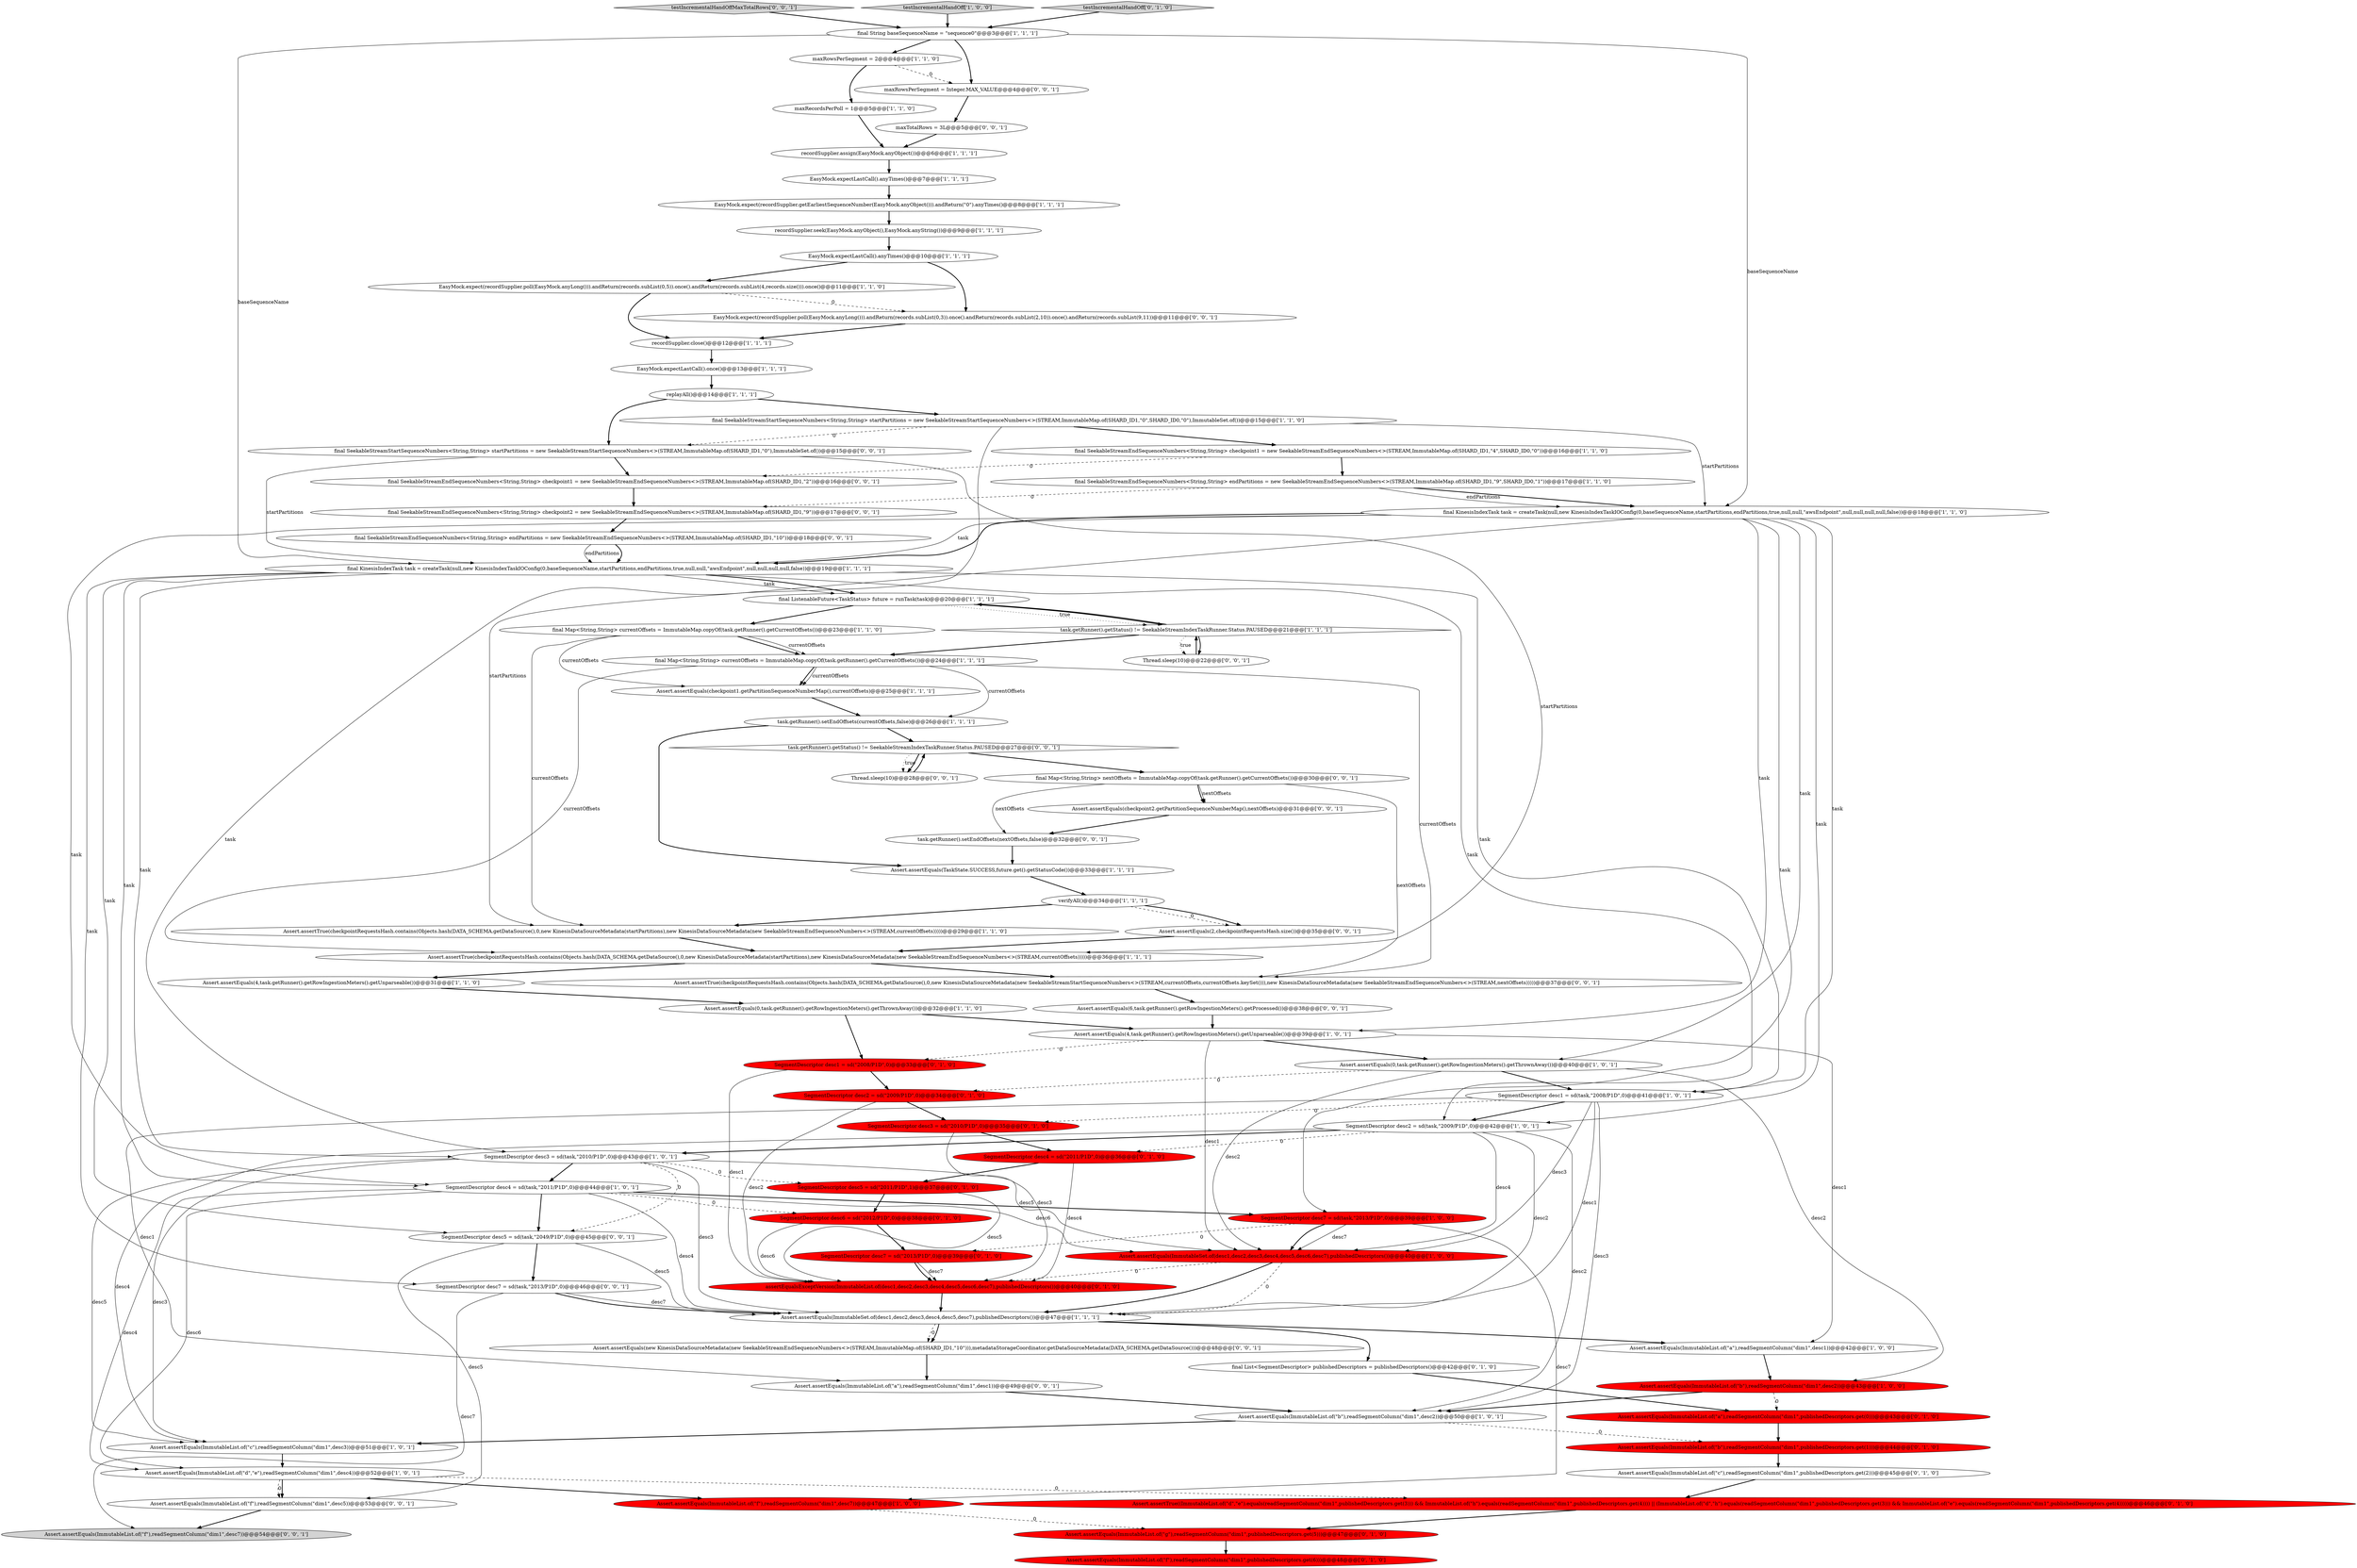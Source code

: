 digraph {
10 [style = filled, label = "final KinesisIndexTask task = createTask(null,new KinesisIndexTaskIOConfig(0,baseSequenceName,startPartitions,endPartitions,true,null,null,\"awsEndpoint\",null,null,null,null,false))@@@18@@@['1', '1', '0']", fillcolor = white, shape = ellipse image = "AAA0AAABBB1BBB"];
78 [style = filled, label = "SegmentDescriptor desc7 = sd(task,\"2013/P1D\",0)@@@46@@@['0', '0', '1']", fillcolor = white, shape = ellipse image = "AAA0AAABBB3BBB"];
7 [style = filled, label = "Assert.assertTrue(checkpointRequestsHash.contains(Objects.hash(DATA_SCHEMA.getDataSource(),0,new KinesisDataSourceMetadata(startPartitions),new KinesisDataSourceMetadata(new SeekableStreamEndSequenceNumbers<>(STREAM,currentOffsets)))))@@@29@@@['1', '1', '0']", fillcolor = white, shape = ellipse image = "AAA0AAABBB1BBB"];
66 [style = filled, label = "Thread.sleep(10)@@@22@@@['0', '0', '1']", fillcolor = white, shape = ellipse image = "AAA0AAABBB3BBB"];
55 [style = filled, label = "Assert.assertEquals(ImmutableList.of(\"c\"),readSegmentColumn(\"dim1\",publishedDescriptors.get(2)))@@@45@@@['0', '1', '0']", fillcolor = white, shape = ellipse image = "AAA0AAABBB2BBB"];
56 [style = filled, label = "SegmentDescriptor desc1 = sd(\"2008/P1D\",0)@@@33@@@['0', '1', '0']", fillcolor = red, shape = ellipse image = "AAA1AAABBB2BBB"];
72 [style = filled, label = "Assert.assertEquals(ImmutableList.of(\"a\"),readSegmentColumn(\"dim1\",desc1))@@@49@@@['0', '0', '1']", fillcolor = white, shape = ellipse image = "AAA0AAABBB3BBB"];
8 [style = filled, label = "verifyAll()@@@34@@@['1', '1', '1']", fillcolor = white, shape = ellipse image = "AAA0AAABBB1BBB"];
12 [style = filled, label = "final SeekableStreamEndSequenceNumbers<String,String> endPartitions = new SeekableStreamEndSequenceNumbers<>(STREAM,ImmutableMap.of(SHARD_ID1,\"9\",SHARD_ID0,\"1\"))@@@17@@@['1', '1', '0']", fillcolor = white, shape = ellipse image = "AAA0AAABBB1BBB"];
31 [style = filled, label = "SegmentDescriptor desc3 = sd(task,\"2010/P1D\",0)@@@43@@@['1', '0', '1']", fillcolor = white, shape = ellipse image = "AAA0AAABBB1BBB"];
14 [style = filled, label = "final SeekableStreamStartSequenceNumbers<String,String> startPartitions = new SeekableStreamStartSequenceNumbers<>(STREAM,ImmutableMap.of(SHARD_ID1,\"0\",SHARD_ID0,\"0\"),ImmutableSet.of())@@@15@@@['1', '1', '0']", fillcolor = white, shape = ellipse image = "AAA0AAABBB1BBB"];
4 [style = filled, label = "final String baseSequenceName = \"sequence0\"@@@3@@@['1', '1', '1']", fillcolor = white, shape = ellipse image = "AAA0AAABBB1BBB"];
24 [style = filled, label = "Assert.assertEquals(ImmutableList.of(\"b\"),readSegmentColumn(\"dim1\",desc2))@@@50@@@['1', '0', '1']", fillcolor = white, shape = ellipse image = "AAA0AAABBB1BBB"];
39 [style = filled, label = "SegmentDescriptor desc1 = sd(task,\"2008/P1D\",0)@@@41@@@['1', '0', '1']", fillcolor = white, shape = ellipse image = "AAA0AAABBB1BBB"];
49 [style = filled, label = "SegmentDescriptor desc2 = sd(\"2009/P1D\",0)@@@34@@@['0', '1', '0']", fillcolor = red, shape = ellipse image = "AAA1AAABBB2BBB"];
0 [style = filled, label = "final Map<String,String> currentOffsets = ImmutableMap.copyOf(task.getRunner().getCurrentOffsets())@@@23@@@['1', '1', '0']", fillcolor = white, shape = ellipse image = "AAA0AAABBB1BBB"];
5 [style = filled, label = "Assert.assertEquals(ImmutableList.of(\"b\"),readSegmentColumn(\"dim1\",desc2))@@@43@@@['1', '0', '0']", fillcolor = red, shape = ellipse image = "AAA1AAABBB1BBB"];
50 [style = filled, label = "Assert.assertEquals(ImmutableList.of(\"g\"),readSegmentColumn(\"dim1\",publishedDescriptors.get(5)))@@@47@@@['0', '1', '0']", fillcolor = red, shape = ellipse image = "AAA1AAABBB2BBB"];
77 [style = filled, label = "Assert.assertEquals(ImmutableList.of(\"f\"),readSegmentColumn(\"dim1\",desc5))@@@53@@@['0', '0', '1']", fillcolor = white, shape = ellipse image = "AAA0AAABBB3BBB"];
57 [style = filled, label = "SegmentDescriptor desc4 = sd(\"2011/P1D\",0)@@@36@@@['0', '1', '0']", fillcolor = red, shape = ellipse image = "AAA1AAABBB2BBB"];
42 [style = filled, label = "Assert.assertEquals(ImmutableSet.of(desc1,desc2,desc3,desc4,desc5,desc7),publishedDescriptors())@@@47@@@['1', '1', '1']", fillcolor = white, shape = ellipse image = "AAA0AAABBB1BBB"];
68 [style = filled, label = "SegmentDescriptor desc5 = sd(task,\"2049/P1D\",0)@@@45@@@['0', '0', '1']", fillcolor = white, shape = ellipse image = "AAA0AAABBB3BBB"];
82 [style = filled, label = "final SeekableStreamEndSequenceNumbers<String,String> checkpoint2 = new SeekableStreamEndSequenceNumbers<>(STREAM,ImmutableMap.of(SHARD_ID1,\"9\"))@@@17@@@['0', '0', '1']", fillcolor = white, shape = ellipse image = "AAA0AAABBB3BBB"];
22 [style = filled, label = "recordSupplier.assign(EasyMock.anyObject())@@@6@@@['1', '1', '1']", fillcolor = white, shape = ellipse image = "AAA0AAABBB1BBB"];
2 [style = filled, label = "task.getRunner().getStatus() != SeekableStreamIndexTaskRunner.Status.PAUSED@@@21@@@['1', '1', '1']", fillcolor = white, shape = diamond image = "AAA0AAABBB1BBB"];
48 [style = filled, label = "SegmentDescriptor desc7 = sd(\"2013/P1D\",0)@@@39@@@['0', '1', '0']", fillcolor = red, shape = ellipse image = "AAA1AAABBB2BBB"];
70 [style = filled, label = "final SeekableStreamEndSequenceNumbers<String,String> endPartitions = new SeekableStreamEndSequenceNumbers<>(STREAM,ImmutableMap.of(SHARD_ID1,\"10\"))@@@18@@@['0', '0', '1']", fillcolor = white, shape = ellipse image = "AAA0AAABBB3BBB"];
9 [style = filled, label = "Assert.assertEquals(0,task.getRunner().getRowIngestionMeters().getThrownAway())@@@40@@@['1', '0', '1']", fillcolor = white, shape = ellipse image = "AAA0AAABBB1BBB"];
76 [style = filled, label = "Assert.assertTrue(checkpointRequestsHash.contains(Objects.hash(DATA_SCHEMA.getDataSource(),0,new KinesisDataSourceMetadata(new SeekableStreamStartSequenceNumbers<>(STREAM,currentOffsets,currentOffsets.keySet())),new KinesisDataSourceMetadata(new SeekableStreamEndSequenceNumbers<>(STREAM,nextOffsets)))))@@@37@@@['0', '0', '1']", fillcolor = white, shape = ellipse image = "AAA0AAABBB3BBB"];
41 [style = filled, label = "Assert.assertEquals(ImmutableList.of(\"a\"),readSegmentColumn(\"dim1\",desc1))@@@42@@@['1', '0', '0']", fillcolor = white, shape = ellipse image = "AAA0AAABBB1BBB"];
34 [style = filled, label = "final SeekableStreamEndSequenceNumbers<String,String> checkpoint1 = new SeekableStreamEndSequenceNumbers<>(STREAM,ImmutableMap.of(SHARD_ID1,\"4\",SHARD_ID0,\"0\"))@@@16@@@['1', '1', '0']", fillcolor = white, shape = ellipse image = "AAA0AAABBB1BBB"];
33 [style = filled, label = "Assert.assertEquals(ImmutableList.of(\"c\"),readSegmentColumn(\"dim1\",desc3))@@@51@@@['1', '0', '1']", fillcolor = white, shape = ellipse image = "AAA0AAABBB1BBB"];
65 [style = filled, label = "Thread.sleep(10)@@@28@@@['0', '0', '1']", fillcolor = white, shape = ellipse image = "AAA0AAABBB3BBB"];
40 [style = filled, label = "Assert.assertEquals(TaskState.SUCCESS,future.get().getStatusCode())@@@33@@@['1', '1', '1']", fillcolor = white, shape = ellipse image = "AAA0AAABBB1BBB"];
75 [style = filled, label = "testIncrementalHandOffMaxTotalRows['0', '0', '1']", fillcolor = lightgray, shape = diamond image = "AAA0AAABBB3BBB"];
6 [style = filled, label = "testIncrementalHandOff['1', '0', '0']", fillcolor = lightgray, shape = diamond image = "AAA0AAABBB1BBB"];
71 [style = filled, label = "EasyMock.expect(recordSupplier.poll(EasyMock.anyLong())).andReturn(records.subList(0,3)).once().andReturn(records.subList(2,10)).once().andReturn(records.subList(9,11))@@@11@@@['0', '0', '1']", fillcolor = white, shape = ellipse image = "AAA0AAABBB3BBB"];
3 [style = filled, label = "SegmentDescriptor desc2 = sd(task,\"2009/P1D\",0)@@@42@@@['1', '0', '1']", fillcolor = white, shape = ellipse image = "AAA0AAABBB1BBB"];
27 [style = filled, label = "SegmentDescriptor desc7 = sd(task,\"2013/P1D\",0)@@@39@@@['1', '0', '0']", fillcolor = red, shape = ellipse image = "AAA1AAABBB1BBB"];
43 [style = filled, label = "recordSupplier.close()@@@12@@@['1', '1', '1']", fillcolor = white, shape = ellipse image = "AAA0AAABBB1BBB"];
1 [style = filled, label = "Assert.assertEquals(ImmutableSet.of(desc1,desc2,desc3,desc4,desc5,desc6,desc7),publishedDescriptors())@@@40@@@['1', '0', '0']", fillcolor = red, shape = ellipse image = "AAA1AAABBB1BBB"];
13 [style = filled, label = "recordSupplier.seek(EasyMock.anyObject(),EasyMock.anyString())@@@9@@@['1', '1', '1']", fillcolor = white, shape = ellipse image = "AAA0AAABBB1BBB"];
44 [style = filled, label = "replayAll()@@@14@@@['1', '1', '1']", fillcolor = white, shape = ellipse image = "AAA0AAABBB1BBB"];
47 [style = filled, label = "SegmentDescriptor desc5 = sd(\"2011/P1D\",1)@@@37@@@['0', '1', '0']", fillcolor = red, shape = ellipse image = "AAA1AAABBB2BBB"];
61 [style = filled, label = "final SeekableStreamEndSequenceNumbers<String,String> checkpoint1 = new SeekableStreamEndSequenceNumbers<>(STREAM,ImmutableMap.of(SHARD_ID1,\"2\"))@@@16@@@['0', '0', '1']", fillcolor = white, shape = ellipse image = "AAA0AAABBB3BBB"];
69 [style = filled, label = "task.getRunner().getStatus() != SeekableStreamIndexTaskRunner.Status.PAUSED@@@27@@@['0', '0', '1']", fillcolor = white, shape = diamond image = "AAA0AAABBB3BBB"];
73 [style = filled, label = "Assert.assertEquals(new KinesisDataSourceMetadata(new SeekableStreamEndSequenceNumbers<>(STREAM,ImmutableMap.of(SHARD_ID1,\"10\"))),metadataStorageCoordinator.getDataSourceMetadata(DATA_SCHEMA.getDataSource()))@@@48@@@['0', '0', '1']", fillcolor = white, shape = ellipse image = "AAA0AAABBB3BBB"];
25 [style = filled, label = "EasyMock.expectLastCall().once()@@@13@@@['1', '1', '1']", fillcolor = white, shape = ellipse image = "AAA0AAABBB1BBB"];
62 [style = filled, label = "final SeekableStreamStartSequenceNumbers<String,String> startPartitions = new SeekableStreamStartSequenceNumbers<>(STREAM,ImmutableMap.of(SHARD_ID1,\"0\"),ImmutableSet.of())@@@15@@@['0', '0', '1']", fillcolor = white, shape = ellipse image = "AAA0AAABBB3BBB"];
30 [style = filled, label = "task.getRunner().setEndOffsets(currentOffsets,false)@@@26@@@['1', '1', '1']", fillcolor = white, shape = ellipse image = "AAA0AAABBB1BBB"];
20 [style = filled, label = "final Map<String,String> currentOffsets = ImmutableMap.copyOf(task.getRunner().getCurrentOffsets())@@@24@@@['1', '1', '1']", fillcolor = white, shape = ellipse image = "AAA0AAABBB1BBB"];
45 [style = filled, label = "SegmentDescriptor desc3 = sd(\"2010/P1D\",0)@@@35@@@['0', '1', '0']", fillcolor = red, shape = ellipse image = "AAA1AAABBB2BBB"];
58 [style = filled, label = "final List<SegmentDescriptor> publishedDescriptors = publishedDescriptors()@@@42@@@['0', '1', '0']", fillcolor = white, shape = ellipse image = "AAA0AAABBB2BBB"];
74 [style = filled, label = "Assert.assertEquals(2,checkpointRequestsHash.size())@@@35@@@['0', '0', '1']", fillcolor = white, shape = ellipse image = "AAA0AAABBB3BBB"];
18 [style = filled, label = "EasyMock.expect(recordSupplier.getEarliestSequenceNumber(EasyMock.anyObject())).andReturn(\"0\").anyTimes()@@@8@@@['1', '1', '1']", fillcolor = white, shape = ellipse image = "AAA0AAABBB1BBB"];
28 [style = filled, label = "SegmentDescriptor desc4 = sd(task,\"2011/P1D\",0)@@@44@@@['1', '0', '1']", fillcolor = white, shape = ellipse image = "AAA0AAABBB1BBB"];
46 [style = filled, label = "SegmentDescriptor desc6 = sd(\"2012/P1D\",0)@@@38@@@['0', '1', '0']", fillcolor = red, shape = ellipse image = "AAA1AAABBB2BBB"];
60 [style = filled, label = "Assert.assertTrue((ImmutableList.of(\"d\",\"e\").equals(readSegmentColumn(\"dim1\",publishedDescriptors.get(3))) && ImmutableList.of(\"h\").equals(readSegmentColumn(\"dim1\",publishedDescriptors.get(4)))) || (ImmutableList.of(\"d\",\"h\").equals(readSegmentColumn(\"dim1\",publishedDescriptors.get(3))) && ImmutableList.of(\"e\").equals(readSegmentColumn(\"dim1\",publishedDescriptors.get(4)))))@@@46@@@['0', '1', '0']", fillcolor = red, shape = ellipse image = "AAA1AAABBB2BBB"];
11 [style = filled, label = "EasyMock.expectLastCall().anyTimes()@@@7@@@['1', '1', '1']", fillcolor = white, shape = ellipse image = "AAA0AAABBB1BBB"];
83 [style = filled, label = "maxRowsPerSegment = Integer.MAX_VALUE@@@4@@@['0', '0', '1']", fillcolor = white, shape = ellipse image = "AAA0AAABBB3BBB"];
36 [style = filled, label = "Assert.assertEquals(4,task.getRunner().getRowIngestionMeters().getUnparseable())@@@31@@@['1', '1', '0']", fillcolor = white, shape = ellipse image = "AAA0AAABBB1BBB"];
32 [style = filled, label = "EasyMock.expect(recordSupplier.poll(EasyMock.anyLong())).andReturn(records.subList(0,5)).once().andReturn(records.subList(4,records.size())).once()@@@11@@@['1', '1', '0']", fillcolor = white, shape = ellipse image = "AAA0AAABBB1BBB"];
16 [style = filled, label = "Assert.assertEquals(checkpoint1.getPartitionSequenceNumberMap(),currentOffsets)@@@25@@@['1', '1', '1']", fillcolor = white, shape = ellipse image = "AAA0AAABBB1BBB"];
63 [style = filled, label = "Assert.assertEquals(checkpoint2.getPartitionSequenceNumberMap(),nextOffsets)@@@31@@@['0', '0', '1']", fillcolor = white, shape = ellipse image = "AAA0AAABBB3BBB"];
51 [style = filled, label = "Assert.assertEquals(ImmutableList.of(\"f\"),readSegmentColumn(\"dim1\",publishedDescriptors.get(6)))@@@48@@@['0', '1', '0']", fillcolor = red, shape = ellipse image = "AAA1AAABBB2BBB"];
81 [style = filled, label = "Assert.assertEquals(6,task.getRunner().getRowIngestionMeters().getProcessed())@@@38@@@['0', '0', '1']", fillcolor = white, shape = ellipse image = "AAA0AAABBB3BBB"];
59 [style = filled, label = "Assert.assertEquals(ImmutableList.of(\"b\"),readSegmentColumn(\"dim1\",publishedDescriptors.get(1)))@@@44@@@['0', '1', '0']", fillcolor = red, shape = ellipse image = "AAA1AAABBB2BBB"];
26 [style = filled, label = "Assert.assertTrue(checkpointRequestsHash.contains(Objects.hash(DATA_SCHEMA.getDataSource(),0,new KinesisDataSourceMetadata(startPartitions),new KinesisDataSourceMetadata(new SeekableStreamEndSequenceNumbers<>(STREAM,currentOffsets)))))@@@36@@@['1', '1', '1']", fillcolor = white, shape = ellipse image = "AAA0AAABBB1BBB"];
35 [style = filled, label = "final ListenableFuture<TaskStatus> future = runTask(task)@@@20@@@['1', '1', '1']", fillcolor = white, shape = ellipse image = "AAA0AAABBB1BBB"];
17 [style = filled, label = "maxRowsPerSegment = 2@@@4@@@['1', '1', '0']", fillcolor = white, shape = ellipse image = "AAA0AAABBB1BBB"];
19 [style = filled, label = "Assert.assertEquals(ImmutableList.of(\"d\",\"e\"),readSegmentColumn(\"dim1\",desc4))@@@52@@@['1', '0', '1']", fillcolor = white, shape = ellipse image = "AAA0AAABBB1BBB"];
29 [style = filled, label = "EasyMock.expectLastCall().anyTimes()@@@10@@@['1', '1', '1']", fillcolor = white, shape = ellipse image = "AAA0AAABBB1BBB"];
80 [style = filled, label = "task.getRunner().setEndOffsets(nextOffsets,false)@@@32@@@['0', '0', '1']", fillcolor = white, shape = ellipse image = "AAA0AAABBB3BBB"];
21 [style = filled, label = "Assert.assertEquals(4,task.getRunner().getRowIngestionMeters().getUnparseable())@@@39@@@['1', '0', '1']", fillcolor = white, shape = ellipse image = "AAA0AAABBB1BBB"];
23 [style = filled, label = "Assert.assertEquals(0,task.getRunner().getRowIngestionMeters().getThrownAway())@@@32@@@['1', '1', '0']", fillcolor = white, shape = ellipse image = "AAA0AAABBB1BBB"];
67 [style = filled, label = "maxTotalRows = 3L@@@5@@@['0', '0', '1']", fillcolor = white, shape = ellipse image = "AAA0AAABBB3BBB"];
37 [style = filled, label = "Assert.assertEquals(ImmutableList.of(\"f\"),readSegmentColumn(\"dim1\",desc7))@@@47@@@['1', '0', '0']", fillcolor = red, shape = ellipse image = "AAA1AAABBB1BBB"];
52 [style = filled, label = "Assert.assertEquals(ImmutableList.of(\"a\"),readSegmentColumn(\"dim1\",publishedDescriptors.get(0)))@@@43@@@['0', '1', '0']", fillcolor = red, shape = ellipse image = "AAA1AAABBB2BBB"];
38 [style = filled, label = "maxRecordsPerPoll = 1@@@5@@@['1', '1', '0']", fillcolor = white, shape = ellipse image = "AAA0AAABBB1BBB"];
15 [style = filled, label = "final KinesisIndexTask task = createTask(null,new KinesisIndexTaskIOConfig(0,baseSequenceName,startPartitions,endPartitions,true,null,null,\"awsEndpoint\",null,null,null,null,false))@@@19@@@['1', '1', '1']", fillcolor = white, shape = ellipse image = "AAA0AAABBB1BBB"];
64 [style = filled, label = "final Map<String,String> nextOffsets = ImmutableMap.copyOf(task.getRunner().getCurrentOffsets())@@@30@@@['0', '0', '1']", fillcolor = white, shape = ellipse image = "AAA0AAABBB3BBB"];
53 [style = filled, label = "assertEqualsExceptVersion(ImmutableList.of(desc1,desc2,desc3,desc4,desc5,desc6,desc7),publishedDescriptors())@@@40@@@['0', '1', '0']", fillcolor = red, shape = ellipse image = "AAA1AAABBB2BBB"];
79 [style = filled, label = "Assert.assertEquals(ImmutableList.of(\"f\"),readSegmentColumn(\"dim1\",desc7))@@@54@@@['0', '0', '1']", fillcolor = lightgray, shape = ellipse image = "AAA0AAABBB3BBB"];
54 [style = filled, label = "testIncrementalHandOff['0', '1', '0']", fillcolor = lightgray, shape = diamond image = "AAA0AAABBB2BBB"];
2->35 [style = bold, label=""];
1->42 [style = dashed, label="0"];
57->53 [style = solid, label="desc4"];
74->26 [style = bold, label=""];
15->68 [style = solid, label="task"];
42->41 [style = bold, label=""];
12->82 [style = dashed, label="0"];
20->76 [style = solid, label="currentOffsets"];
28->1 [style = solid, label="desc6"];
45->53 [style = solid, label="desc3"];
3->33 [style = solid, label="desc4"];
62->61 [style = bold, label=""];
60->50 [style = bold, label=""];
15->39 [style = solid, label="task"];
52->59 [style = bold, label=""];
78->42 [style = bold, label=""];
46->48 [style = bold, label=""];
25->44 [style = bold, label=""];
15->31 [style = solid, label="task"];
7->26 [style = bold, label=""];
45->57 [style = bold, label=""];
17->38 [style = bold, label=""];
21->1 [style = solid, label="desc1"];
12->10 [style = bold, label=""];
10->31 [style = solid, label="task"];
20->16 [style = bold, label=""];
3->1 [style = solid, label="desc4"];
28->46 [style = dashed, label="0"];
35->2 [style = dotted, label="true"];
48->53 [style = solid, label="desc7"];
70->15 [style = bold, label=""];
76->81 [style = bold, label=""];
65->69 [style = bold, label=""];
39->24 [style = solid, label="desc3"];
31->33 [style = solid, label="desc3"];
8->74 [style = dashed, label="0"];
30->40 [style = bold, label=""];
68->78 [style = bold, label=""];
3->24 [style = solid, label="desc2"];
39->45 [style = dashed, label="0"];
70->15 [style = solid, label="endPartitions"];
10->27 [style = solid, label="task"];
1->53 [style = dashed, label="0"];
2->66 [style = bold, label=""];
31->33 [style = solid, label="desc5"];
27->1 [style = solid, label="desc7"];
55->60 [style = bold, label=""];
14->10 [style = solid, label="startPartitions"];
10->39 [style = solid, label="task"];
30->69 [style = bold, label=""];
2->20 [style = bold, label=""];
9->39 [style = bold, label=""];
24->59 [style = dashed, label="0"];
61->82 [style = bold, label=""];
15->28 [style = solid, label="task"];
1->42 [style = bold, label=""];
69->64 [style = bold, label=""];
2->66 [style = dotted, label="true"];
9->1 [style = solid, label="desc2"];
15->35 [style = solid, label="task"];
15->35 [style = bold, label=""];
11->18 [style = bold, label=""];
67->22 [style = bold, label=""];
19->37 [style = bold, label=""];
29->71 [style = bold, label=""];
19->60 [style = dashed, label="0"];
34->61 [style = dashed, label="0"];
28->42 [style = solid, label="desc4"];
75->4 [style = bold, label=""];
6->4 [style = bold, label=""];
35->0 [style = bold, label=""];
21->9 [style = bold, label=""];
66->2 [style = bold, label=""];
32->71 [style = dashed, label="0"];
8->74 [style = bold, label=""];
29->32 [style = bold, label=""];
37->50 [style = dashed, label="0"];
59->55 [style = bold, label=""];
4->10 [style = solid, label="baseSequenceName"];
42->73 [style = dashed, label="0"];
0->20 [style = bold, label=""];
10->15 [style = solid, label="task"];
5->52 [style = dashed, label="0"];
83->67 [style = bold, label=""];
31->28 [style = bold, label=""];
21->56 [style = dashed, label="0"];
78->79 [style = solid, label="desc7"];
26->76 [style = bold, label=""];
0->16 [style = solid, label="currentOffsets"];
22->11 [style = bold, label=""];
0->7 [style = solid, label="currentOffsets"];
31->1 [style = solid, label="desc5"];
49->45 [style = bold, label=""];
80->40 [style = bold, label=""];
62->15 [style = solid, label="startPartitions"];
14->7 [style = solid, label="startPartitions"];
44->62 [style = bold, label=""];
4->17 [style = bold, label=""];
64->80 [style = solid, label="nextOffsets"];
3->57 [style = dashed, label="0"];
9->5 [style = solid, label="desc2"];
10->9 [style = solid, label="task"];
35->2 [style = bold, label=""];
53->42 [style = bold, label=""];
12->10 [style = solid, label="endPartitions"];
44->14 [style = bold, label=""];
56->53 [style = solid, label="desc1"];
24->33 [style = bold, label=""];
4->15 [style = solid, label="baseSequenceName"];
81->21 [style = bold, label=""];
19->77 [style = dashed, label="0"];
20->26 [style = solid, label="currentOffsets"];
27->37 [style = solid, label="desc7"];
42->58 [style = bold, label=""];
68->77 [style = solid, label="desc5"];
5->24 [style = bold, label=""];
72->24 [style = bold, label=""];
16->30 [style = bold, label=""];
73->72 [style = bold, label=""];
82->70 [style = bold, label=""];
68->42 [style = solid, label="desc5"];
33->19 [style = bold, label=""];
57->47 [style = bold, label=""];
63->80 [style = bold, label=""];
39->72 [style = solid, label="desc1"];
27->48 [style = dashed, label="0"];
19->77 [style = bold, label=""];
15->3 [style = solid, label="task"];
69->65 [style = dotted, label="true"];
69->65 [style = bold, label=""];
31->47 [style = dashed, label="0"];
23->56 [style = bold, label=""];
27->1 [style = bold, label=""];
56->49 [style = bold, label=""];
10->15 [style = bold, label=""];
20->16 [style = solid, label="currentOffsets"];
0->20 [style = solid, label="currentOffsets"];
3->31 [style = bold, label=""];
14->62 [style = dashed, label="0"];
26->36 [style = bold, label=""];
20->30 [style = solid, label="currentOffsets"];
64->63 [style = bold, label=""];
28->68 [style = bold, label=""];
46->53 [style = solid, label="desc6"];
39->3 [style = bold, label=""];
14->34 [style = bold, label=""];
47->46 [style = bold, label=""];
48->53 [style = bold, label=""];
32->43 [style = bold, label=""];
9->49 [style = dashed, label="0"];
34->12 [style = bold, label=""];
54->4 [style = bold, label=""];
21->41 [style = solid, label="desc1"];
64->63 [style = solid, label="nextOffsets"];
8->7 [style = bold, label=""];
77->79 [style = bold, label=""];
4->83 [style = bold, label=""];
10->21 [style = solid, label="task"];
13->29 [style = bold, label=""];
39->42 [style = solid, label="desc1"];
17->83 [style = dashed, label="0"];
64->76 [style = solid, label="nextOffsets"];
36->23 [style = bold, label=""];
23->21 [style = bold, label=""];
71->43 [style = bold, label=""];
10->3 [style = solid, label="task"];
10->28 [style = solid, label="task"];
50->51 [style = bold, label=""];
28->19 [style = solid, label="desc4"];
18->13 [style = bold, label=""];
39->1 [style = solid, label="desc3"];
49->53 [style = solid, label="desc2"];
58->52 [style = bold, label=""];
28->27 [style = bold, label=""];
78->42 [style = solid, label="desc7"];
38->22 [style = bold, label=""];
43->25 [style = bold, label=""];
28->19 [style = solid, label="desc6"];
31->68 [style = dashed, label="0"];
42->73 [style = bold, label=""];
15->78 [style = solid, label="task"];
3->42 [style = solid, label="desc2"];
47->53 [style = solid, label="desc5"];
62->26 [style = solid, label="startPartitions"];
40->8 [style = bold, label=""];
31->42 [style = solid, label="desc3"];
41->5 [style = bold, label=""];
}
